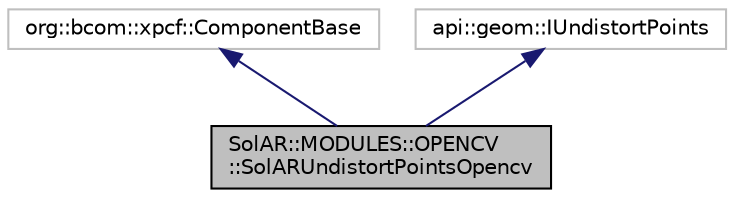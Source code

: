 digraph "SolAR::MODULES::OPENCV::SolARUndistortPointsOpencv"
{
 // LATEX_PDF_SIZE
  edge [fontname="Helvetica",fontsize="10",labelfontname="Helvetica",labelfontsize="10"];
  node [fontname="Helvetica",fontsize="10",shape=record];
  Node1 [label="SolAR::MODULES::OPENCV\l::SolARUndistortPointsOpencv",height=0.2,width=0.4,color="black", fillcolor="grey75", style="filled", fontcolor="black",tooltip="Undistorts a set of points according to the distortion matrix of a camera. UUID: d926e249-8b7f-46e0-8..."];
  Node2 -> Node1 [dir="back",color="midnightblue",fontsize="10",style="solid",fontname="Helvetica"];
  Node2 [label="org::bcom::xpcf::ComponentBase",height=0.2,width=0.4,color="grey75", fillcolor="white", style="filled",tooltip=" "];
  Node3 -> Node1 [dir="back",color="midnightblue",fontsize="10",style="solid",fontname="Helvetica"];
  Node3 [label="api::geom::IUndistortPoints",height=0.2,width=0.4,color="grey75", fillcolor="white", style="filled",tooltip=" "];
}
